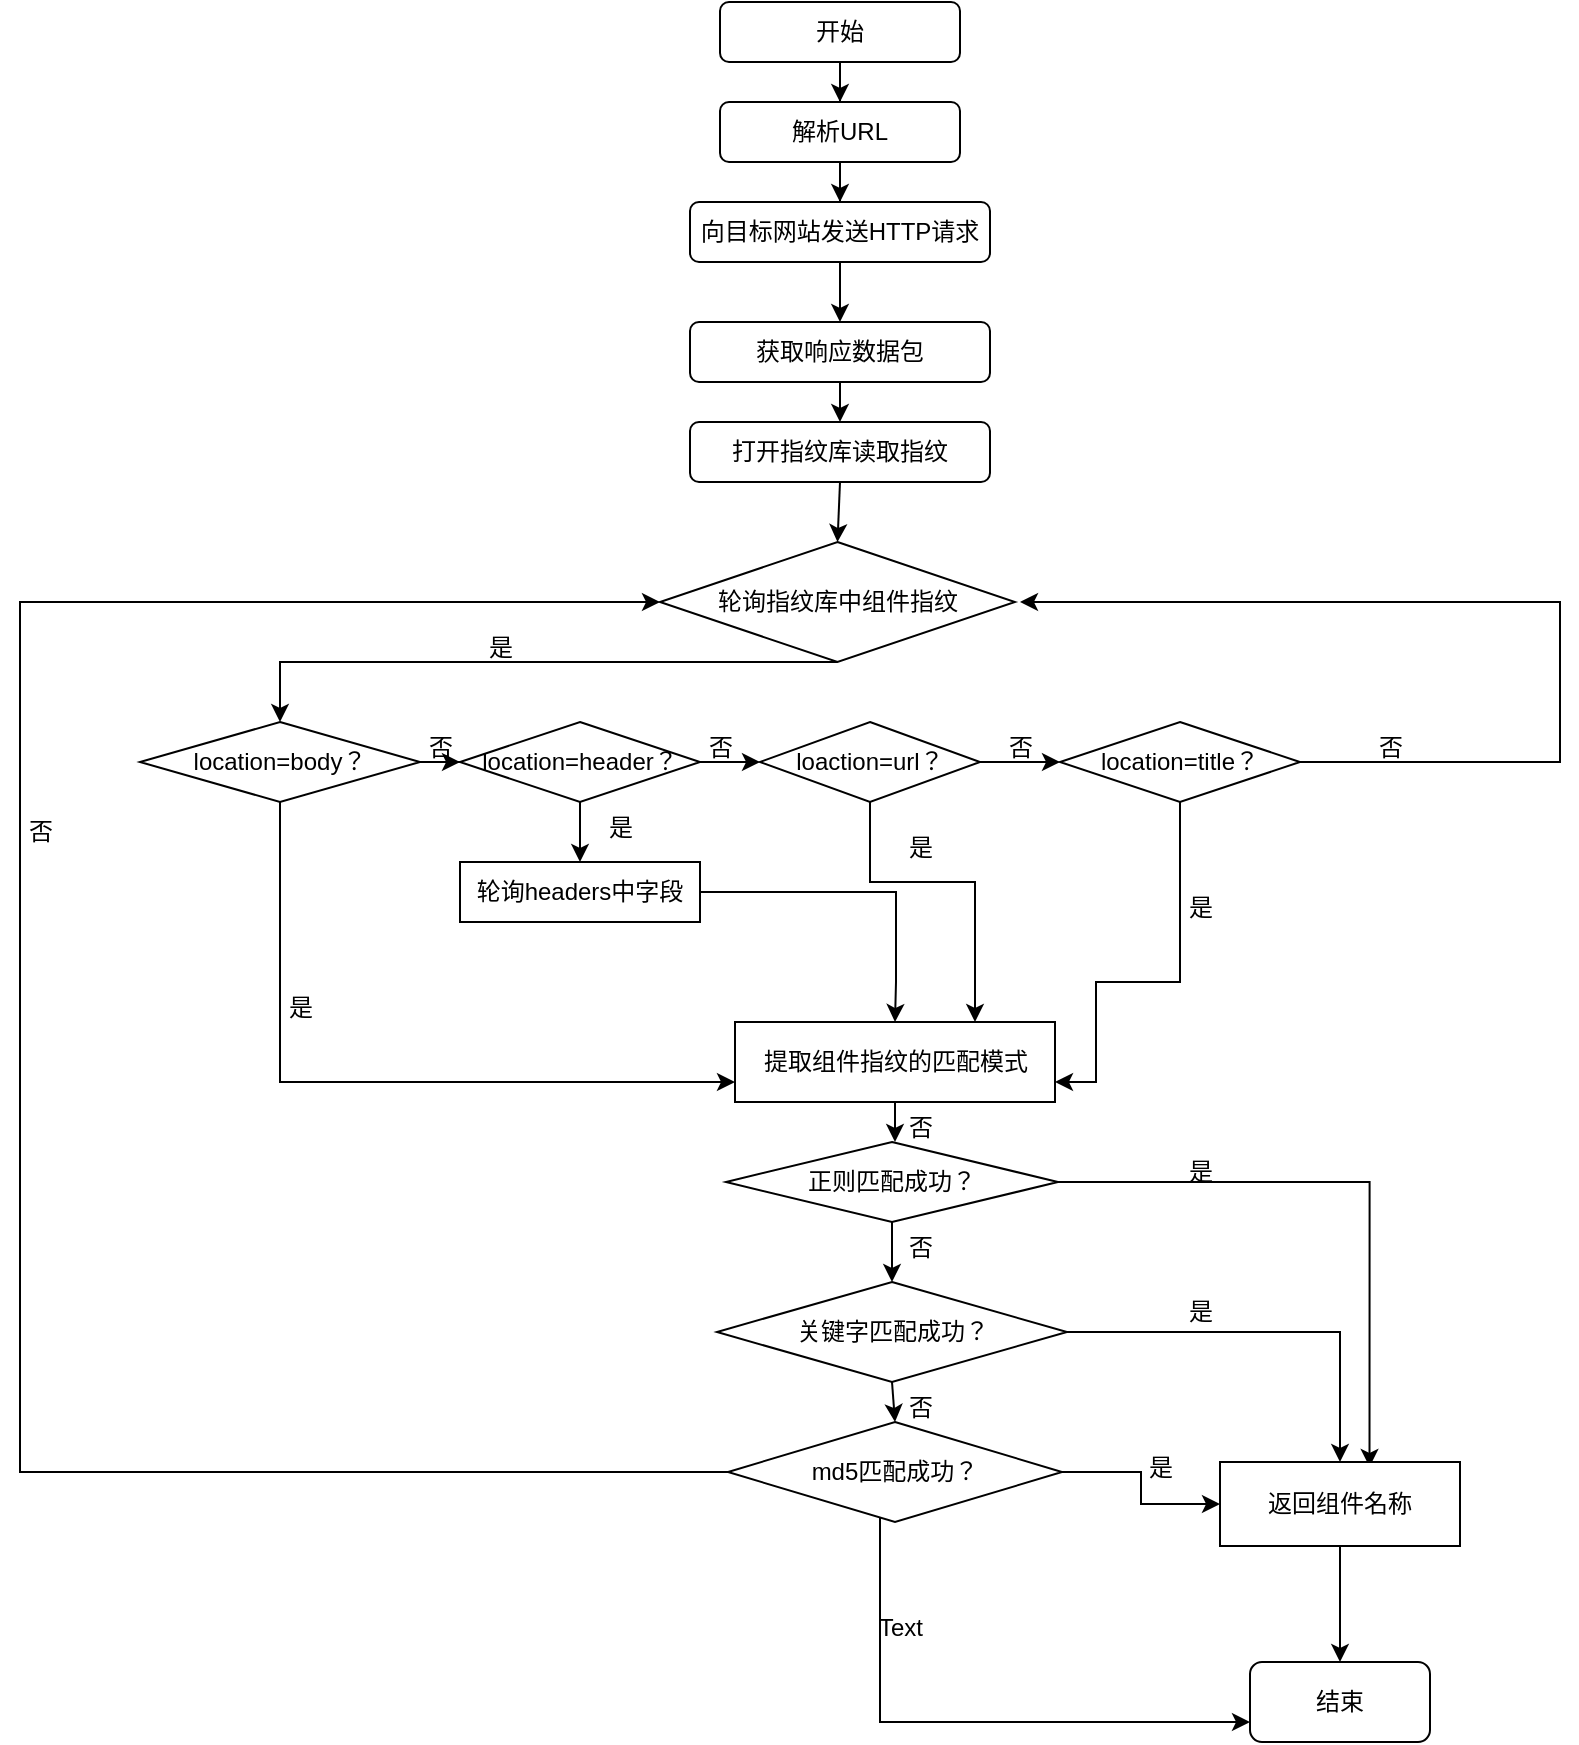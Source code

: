 <mxfile version="21.2.3" type="github">
  <diagram name="第 1 页" id="ul8XlkIB37xrSf5pHtPE">
    <mxGraphModel dx="1012" dy="652" grid="1" gridSize="10" guides="1" tooltips="1" connect="1" arrows="1" fold="1" page="1" pageScale="1" pageWidth="827" pageHeight="1169" math="0" shadow="0">
      <root>
        <mxCell id="0" />
        <mxCell id="1" parent="0" />
        <mxCell id="cRkElGh2p4GdAxfpWa7J-23" style="edgeStyle=orthogonalEdgeStyle;rounded=0;orthogonalLoop=1;jettySize=auto;html=1;entryX=0.5;entryY=0;entryDx=0;entryDy=0;" edge="1" parent="1" source="cRkElGh2p4GdAxfpWa7J-1" target="cRkElGh2p4GdAxfpWa7J-2">
          <mxGeometry relative="1" as="geometry" />
        </mxCell>
        <mxCell id="cRkElGh2p4GdAxfpWa7J-1" value="开始" style="rounded=1;whiteSpace=wrap;html=1;" vertex="1" parent="1">
          <mxGeometry x="370" y="250" width="120" height="30" as="geometry" />
        </mxCell>
        <mxCell id="cRkElGh2p4GdAxfpWa7J-24" style="edgeStyle=orthogonalEdgeStyle;rounded=0;orthogonalLoop=1;jettySize=auto;html=1;" edge="1" parent="1" source="cRkElGh2p4GdAxfpWa7J-2" target="cRkElGh2p4GdAxfpWa7J-3">
          <mxGeometry relative="1" as="geometry" />
        </mxCell>
        <mxCell id="cRkElGh2p4GdAxfpWa7J-2" value="解析URL" style="rounded=1;whiteSpace=wrap;html=1;" vertex="1" parent="1">
          <mxGeometry x="370" y="300" width="120" height="30" as="geometry" />
        </mxCell>
        <mxCell id="cRkElGh2p4GdAxfpWa7J-3" value="向目标网站发送HTTP请求" style="rounded=1;whiteSpace=wrap;html=1;" vertex="1" parent="1">
          <mxGeometry x="355" y="350" width="150" height="30" as="geometry" />
        </mxCell>
        <mxCell id="cRkElGh2p4GdAxfpWa7J-4" value="获取响应数据包" style="rounded=1;whiteSpace=wrap;html=1;" vertex="1" parent="1">
          <mxGeometry x="355" y="410" width="150" height="30" as="geometry" />
        </mxCell>
        <mxCell id="cRkElGh2p4GdAxfpWa7J-5" value="打开指纹库读取指纹" style="rounded=1;whiteSpace=wrap;html=1;" vertex="1" parent="1">
          <mxGeometry x="355" y="460" width="150" height="30" as="geometry" />
        </mxCell>
        <mxCell id="cRkElGh2p4GdAxfpWa7J-38" style="edgeStyle=orthogonalEdgeStyle;rounded=0;orthogonalLoop=1;jettySize=auto;html=1;entryX=0.5;entryY=0;entryDx=0;entryDy=0;" edge="1" parent="1" source="cRkElGh2p4GdAxfpWa7J-6" target="cRkElGh2p4GdAxfpWa7J-7">
          <mxGeometry relative="1" as="geometry">
            <Array as="points">
              <mxPoint x="150" y="580" />
            </Array>
          </mxGeometry>
        </mxCell>
        <mxCell id="cRkElGh2p4GdAxfpWa7J-6" value="轮询指纹库中组件指纹" style="rhombus;whiteSpace=wrap;html=1;" vertex="1" parent="1">
          <mxGeometry x="340" y="520" width="177.5" height="60" as="geometry" />
        </mxCell>
        <mxCell id="cRkElGh2p4GdAxfpWa7J-40" style="edgeStyle=orthogonalEdgeStyle;rounded=0;orthogonalLoop=1;jettySize=auto;html=1;entryX=0;entryY=0.5;entryDx=0;entryDy=0;" edge="1" parent="1" source="cRkElGh2p4GdAxfpWa7J-7" target="cRkElGh2p4GdAxfpWa7J-12">
          <mxGeometry relative="1" as="geometry" />
        </mxCell>
        <mxCell id="cRkElGh2p4GdAxfpWa7J-105" style="edgeStyle=orthogonalEdgeStyle;rounded=0;orthogonalLoop=1;jettySize=auto;html=1;entryX=0;entryY=0.75;entryDx=0;entryDy=0;" edge="1" parent="1" source="cRkElGh2p4GdAxfpWa7J-7" target="cRkElGh2p4GdAxfpWa7J-66">
          <mxGeometry relative="1" as="geometry">
            <Array as="points">
              <mxPoint x="150" y="790" />
            </Array>
          </mxGeometry>
        </mxCell>
        <mxCell id="cRkElGh2p4GdAxfpWa7J-7" value="location=body？" style="rhombus;whiteSpace=wrap;html=1;" vertex="1" parent="1">
          <mxGeometry x="80" y="610" width="140" height="40" as="geometry" />
        </mxCell>
        <mxCell id="cRkElGh2p4GdAxfpWa7J-41" style="edgeStyle=orthogonalEdgeStyle;rounded=0;orthogonalLoop=1;jettySize=auto;html=1;entryX=0;entryY=0.5;entryDx=0;entryDy=0;" edge="1" parent="1" source="cRkElGh2p4GdAxfpWa7J-12" target="cRkElGh2p4GdAxfpWa7J-13">
          <mxGeometry relative="1" as="geometry" />
        </mxCell>
        <mxCell id="cRkElGh2p4GdAxfpWa7J-103" style="edgeStyle=orthogonalEdgeStyle;rounded=0;orthogonalLoop=1;jettySize=auto;html=1;entryX=0.5;entryY=0;entryDx=0;entryDy=0;" edge="1" parent="1" source="cRkElGh2p4GdAxfpWa7J-12" target="cRkElGh2p4GdAxfpWa7J-16">
          <mxGeometry relative="1" as="geometry" />
        </mxCell>
        <mxCell id="cRkElGh2p4GdAxfpWa7J-12" value="location=header？" style="rhombus;whiteSpace=wrap;html=1;" vertex="1" parent="1">
          <mxGeometry x="240" y="610" width="120" height="40" as="geometry" />
        </mxCell>
        <mxCell id="cRkElGh2p4GdAxfpWa7J-42" style="edgeStyle=orthogonalEdgeStyle;rounded=0;orthogonalLoop=1;jettySize=auto;html=1;entryX=0;entryY=0.5;entryDx=0;entryDy=0;" edge="1" parent="1" source="cRkElGh2p4GdAxfpWa7J-13" target="cRkElGh2p4GdAxfpWa7J-14">
          <mxGeometry relative="1" as="geometry" />
        </mxCell>
        <mxCell id="cRkElGh2p4GdAxfpWa7J-108" style="edgeStyle=orthogonalEdgeStyle;rounded=0;orthogonalLoop=1;jettySize=auto;html=1;entryX=0.75;entryY=0;entryDx=0;entryDy=0;" edge="1" parent="1" source="cRkElGh2p4GdAxfpWa7J-13" target="cRkElGh2p4GdAxfpWa7J-66">
          <mxGeometry relative="1" as="geometry">
            <Array as="points">
              <mxPoint x="445" y="690" />
              <mxPoint x="498" y="690" />
            </Array>
          </mxGeometry>
        </mxCell>
        <mxCell id="cRkElGh2p4GdAxfpWa7J-13" value="loaction=url？" style="rhombus;whiteSpace=wrap;html=1;" vertex="1" parent="1">
          <mxGeometry x="390" y="610" width="110" height="40" as="geometry" />
        </mxCell>
        <mxCell id="cRkElGh2p4GdAxfpWa7J-43" style="edgeStyle=orthogonalEdgeStyle;rounded=0;orthogonalLoop=1;jettySize=auto;html=1;" edge="1" parent="1" source="cRkElGh2p4GdAxfpWa7J-14">
          <mxGeometry relative="1" as="geometry">
            <mxPoint x="520" y="550" as="targetPoint" />
            <Array as="points">
              <mxPoint x="790" y="630" />
              <mxPoint x="790" y="550" />
            </Array>
          </mxGeometry>
        </mxCell>
        <mxCell id="cRkElGh2p4GdAxfpWa7J-107" style="edgeStyle=orthogonalEdgeStyle;rounded=0;orthogonalLoop=1;jettySize=auto;html=1;entryX=1;entryY=0.75;entryDx=0;entryDy=0;" edge="1" parent="1" source="cRkElGh2p4GdAxfpWa7J-14" target="cRkElGh2p4GdAxfpWa7J-66">
          <mxGeometry relative="1" as="geometry">
            <Array as="points">
              <mxPoint x="600" y="740" />
              <mxPoint x="558" y="740" />
              <mxPoint x="558" y="790" />
            </Array>
          </mxGeometry>
        </mxCell>
        <mxCell id="cRkElGh2p4GdAxfpWa7J-14" value="location=title？" style="rhombus;whiteSpace=wrap;html=1;" vertex="1" parent="1">
          <mxGeometry x="540" y="610" width="120" height="40" as="geometry" />
        </mxCell>
        <mxCell id="cRkElGh2p4GdAxfpWa7J-72" style="edgeStyle=orthogonalEdgeStyle;rounded=0;orthogonalLoop=1;jettySize=auto;html=1;" edge="1" parent="1" source="cRkElGh2p4GdAxfpWa7J-16">
          <mxGeometry relative="1" as="geometry">
            <mxPoint x="457.5" y="760" as="targetPoint" />
            <Array as="points">
              <mxPoint x="458" y="740" />
              <mxPoint x="458" y="740" />
            </Array>
          </mxGeometry>
        </mxCell>
        <mxCell id="cRkElGh2p4GdAxfpWa7J-16" value="轮询headers中字段" style="rounded=0;whiteSpace=wrap;html=1;" vertex="1" parent="1">
          <mxGeometry x="240" y="680" width="120" height="30" as="geometry" />
        </mxCell>
        <mxCell id="cRkElGh2p4GdAxfpWa7J-26" value="" style="endArrow=classic;html=1;rounded=0;entryX=0.5;entryY=0;entryDx=0;entryDy=0;" edge="1" parent="1" source="cRkElGh2p4GdAxfpWa7J-3" target="cRkElGh2p4GdAxfpWa7J-4">
          <mxGeometry width="50" height="50" relative="1" as="geometry">
            <mxPoint x="410" y="520" as="sourcePoint" />
            <mxPoint x="460" y="470" as="targetPoint" />
          </mxGeometry>
        </mxCell>
        <mxCell id="cRkElGh2p4GdAxfpWa7J-27" value="" style="endArrow=classic;html=1;rounded=0;exitX=0.5;exitY=1;exitDx=0;exitDy=0;entryX=0.5;entryY=0;entryDx=0;entryDy=0;" edge="1" parent="1" source="cRkElGh2p4GdAxfpWa7J-4" target="cRkElGh2p4GdAxfpWa7J-5">
          <mxGeometry width="50" height="50" relative="1" as="geometry">
            <mxPoint x="410" y="520" as="sourcePoint" />
            <mxPoint x="460" y="470" as="targetPoint" />
          </mxGeometry>
        </mxCell>
        <mxCell id="cRkElGh2p4GdAxfpWa7J-28" value="" style="endArrow=classic;html=1;rounded=0;exitX=0.5;exitY=1;exitDx=0;exitDy=0;entryX=0.5;entryY=0;entryDx=0;entryDy=0;" edge="1" parent="1" source="cRkElGh2p4GdAxfpWa7J-5" target="cRkElGh2p4GdAxfpWa7J-6">
          <mxGeometry width="50" height="50" relative="1" as="geometry">
            <mxPoint x="410" y="620" as="sourcePoint" />
            <mxPoint x="460" y="570" as="targetPoint" />
          </mxGeometry>
        </mxCell>
        <mxCell id="cRkElGh2p4GdAxfpWa7J-58" value="是" style="text;html=1;align=center;verticalAlign=middle;resizable=0;points=[];autosize=1;strokeColor=none;fillColor=none;" vertex="1" parent="1">
          <mxGeometry x="240" y="558" width="40" height="30" as="geometry" />
        </mxCell>
        <mxCell id="cRkElGh2p4GdAxfpWa7J-59" value="否" style="text;html=1;align=center;verticalAlign=middle;resizable=0;points=[];autosize=1;strokeColor=none;fillColor=none;" vertex="1" parent="1">
          <mxGeometry x="210" y="608" width="40" height="30" as="geometry" />
        </mxCell>
        <mxCell id="cRkElGh2p4GdAxfpWa7J-60" value="否" style="text;html=1;align=center;verticalAlign=middle;resizable=0;points=[];autosize=1;strokeColor=none;fillColor=none;" vertex="1" parent="1">
          <mxGeometry x="350" y="608" width="40" height="30" as="geometry" />
        </mxCell>
        <mxCell id="cRkElGh2p4GdAxfpWa7J-61" value="否" style="text;html=1;align=center;verticalAlign=middle;resizable=0;points=[];autosize=1;strokeColor=none;fillColor=none;" vertex="1" parent="1">
          <mxGeometry x="500" y="608" width="40" height="30" as="geometry" />
        </mxCell>
        <mxCell id="cRkElGh2p4GdAxfpWa7J-62" value="否" style="text;html=1;align=center;verticalAlign=middle;resizable=0;points=[];autosize=1;strokeColor=none;fillColor=none;" vertex="1" parent="1">
          <mxGeometry x="685" y="608" width="40" height="30" as="geometry" />
        </mxCell>
        <mxCell id="cRkElGh2p4GdAxfpWa7J-79" style="edgeStyle=orthogonalEdgeStyle;rounded=0;orthogonalLoop=1;jettySize=auto;html=1;" edge="1" parent="1" source="cRkElGh2p4GdAxfpWa7J-66">
          <mxGeometry relative="1" as="geometry">
            <mxPoint x="457.5" y="820" as="targetPoint" />
          </mxGeometry>
        </mxCell>
        <mxCell id="cRkElGh2p4GdAxfpWa7J-66" value="提取组件指纹的匹配模式" style="rounded=0;whiteSpace=wrap;html=1;" vertex="1" parent="1">
          <mxGeometry x="377.5" y="760" width="160" height="40" as="geometry" />
        </mxCell>
        <mxCell id="cRkElGh2p4GdAxfpWa7J-75" value="否" style="text;html=1;align=center;verticalAlign=middle;resizable=0;points=[];autosize=1;strokeColor=none;fillColor=none;" vertex="1" parent="1">
          <mxGeometry x="10" y="650" width="40" height="30" as="geometry" />
        </mxCell>
        <mxCell id="cRkElGh2p4GdAxfpWa7J-80" style="edgeStyle=orthogonalEdgeStyle;rounded=0;orthogonalLoop=1;jettySize=auto;html=1;entryX=0.5;entryY=0;entryDx=0;entryDy=0;" edge="1" parent="1" source="cRkElGh2p4GdAxfpWa7J-76" target="cRkElGh2p4GdAxfpWa7J-77">
          <mxGeometry relative="1" as="geometry" />
        </mxCell>
        <mxCell id="cRkElGh2p4GdAxfpWa7J-90" style="edgeStyle=orthogonalEdgeStyle;rounded=0;orthogonalLoop=1;jettySize=auto;html=1;entryX=0.623;entryY=0.058;entryDx=0;entryDy=0;entryPerimeter=0;" edge="1" parent="1" source="cRkElGh2p4GdAxfpWa7J-76" target="cRkElGh2p4GdAxfpWa7J-89">
          <mxGeometry relative="1" as="geometry" />
        </mxCell>
        <mxCell id="cRkElGh2p4GdAxfpWa7J-76" value="正则匹配成功？" style="rhombus;whiteSpace=wrap;html=1;" vertex="1" parent="1">
          <mxGeometry x="373" y="820" width="166" height="40" as="geometry" />
        </mxCell>
        <mxCell id="cRkElGh2p4GdAxfpWa7J-91" style="edgeStyle=orthogonalEdgeStyle;rounded=0;orthogonalLoop=1;jettySize=auto;html=1;" edge="1" parent="1" source="cRkElGh2p4GdAxfpWa7J-77" target="cRkElGh2p4GdAxfpWa7J-89">
          <mxGeometry relative="1" as="geometry" />
        </mxCell>
        <mxCell id="cRkElGh2p4GdAxfpWa7J-77" value="关键字匹配成功？" style="rhombus;whiteSpace=wrap;html=1;" vertex="1" parent="1">
          <mxGeometry x="368.5" y="890" width="175" height="50" as="geometry" />
        </mxCell>
        <mxCell id="cRkElGh2p4GdAxfpWa7J-92" style="edgeStyle=orthogonalEdgeStyle;rounded=0;orthogonalLoop=1;jettySize=auto;html=1;entryX=0;entryY=0.5;entryDx=0;entryDy=0;" edge="1" parent="1" source="cRkElGh2p4GdAxfpWa7J-78" target="cRkElGh2p4GdAxfpWa7J-89">
          <mxGeometry relative="1" as="geometry" />
        </mxCell>
        <mxCell id="cRkElGh2p4GdAxfpWa7J-99" style="edgeStyle=orthogonalEdgeStyle;rounded=0;orthogonalLoop=1;jettySize=auto;html=1;entryX=0;entryY=0.75;entryDx=0;entryDy=0;" edge="1" parent="1" source="cRkElGh2p4GdAxfpWa7J-78" target="cRkElGh2p4GdAxfpWa7J-96">
          <mxGeometry relative="1" as="geometry">
            <Array as="points">
              <mxPoint x="450" y="1110" />
            </Array>
          </mxGeometry>
        </mxCell>
        <mxCell id="cRkElGh2p4GdAxfpWa7J-101" style="edgeStyle=orthogonalEdgeStyle;rounded=0;orthogonalLoop=1;jettySize=auto;html=1;entryX=0;entryY=0.5;entryDx=0;entryDy=0;" edge="1" parent="1" source="cRkElGh2p4GdAxfpWa7J-78" target="cRkElGh2p4GdAxfpWa7J-6">
          <mxGeometry relative="1" as="geometry">
            <Array as="points">
              <mxPoint x="20" y="985" />
              <mxPoint x="20" y="550" />
            </Array>
          </mxGeometry>
        </mxCell>
        <mxCell id="cRkElGh2p4GdAxfpWa7J-78" value="md5匹配成功？" style="rhombus;whiteSpace=wrap;html=1;" vertex="1" parent="1">
          <mxGeometry x="374" y="960" width="167" height="50" as="geometry" />
        </mxCell>
        <mxCell id="cRkElGh2p4GdAxfpWa7J-84" value="" style="endArrow=classic;html=1;rounded=0;exitX=0.5;exitY=1;exitDx=0;exitDy=0;entryX=0.5;entryY=0;entryDx=0;entryDy=0;" edge="1" parent="1" source="cRkElGh2p4GdAxfpWa7J-77" target="cRkElGh2p4GdAxfpWa7J-78">
          <mxGeometry width="50" height="50" relative="1" as="geometry">
            <mxPoint x="560" y="920" as="sourcePoint" />
            <mxPoint x="610" y="870" as="targetPoint" />
          </mxGeometry>
        </mxCell>
        <mxCell id="cRkElGh2p4GdAxfpWa7J-85" value="否" style="text;html=1;align=center;verticalAlign=middle;resizable=0;points=[];autosize=1;strokeColor=none;fillColor=none;" vertex="1" parent="1">
          <mxGeometry x="450" y="798" width="40" height="30" as="geometry" />
        </mxCell>
        <mxCell id="cRkElGh2p4GdAxfpWa7J-86" value="否" style="text;html=1;align=center;verticalAlign=middle;resizable=0;points=[];autosize=1;strokeColor=none;fillColor=none;" vertex="1" parent="1">
          <mxGeometry x="450" y="858" width="40" height="30" as="geometry" />
        </mxCell>
        <mxCell id="cRkElGh2p4GdAxfpWa7J-87" value="否" style="text;html=1;align=center;verticalAlign=middle;resizable=0;points=[];autosize=1;strokeColor=none;fillColor=none;" vertex="1" parent="1">
          <mxGeometry x="450" y="938" width="40" height="30" as="geometry" />
        </mxCell>
        <mxCell id="cRkElGh2p4GdAxfpWa7J-97" style="edgeStyle=orthogonalEdgeStyle;rounded=0;orthogonalLoop=1;jettySize=auto;html=1;" edge="1" parent="1" source="cRkElGh2p4GdAxfpWa7J-89" target="cRkElGh2p4GdAxfpWa7J-96">
          <mxGeometry relative="1" as="geometry" />
        </mxCell>
        <mxCell id="cRkElGh2p4GdAxfpWa7J-89" value="返回组件名称" style="rounded=0;whiteSpace=wrap;html=1;" vertex="1" parent="1">
          <mxGeometry x="620" y="980" width="120" height="42" as="geometry" />
        </mxCell>
        <mxCell id="cRkElGh2p4GdAxfpWa7J-93" value="是" style="text;html=1;align=center;verticalAlign=middle;resizable=0;points=[];autosize=1;strokeColor=none;fillColor=none;" vertex="1" parent="1">
          <mxGeometry x="590" y="820" width="40" height="30" as="geometry" />
        </mxCell>
        <mxCell id="cRkElGh2p4GdAxfpWa7J-94" value="是" style="text;html=1;align=center;verticalAlign=middle;resizable=0;points=[];autosize=1;strokeColor=none;fillColor=none;" vertex="1" parent="1">
          <mxGeometry x="590" y="890" width="40" height="30" as="geometry" />
        </mxCell>
        <mxCell id="cRkElGh2p4GdAxfpWa7J-95" value="是" style="text;html=1;align=center;verticalAlign=middle;resizable=0;points=[];autosize=1;strokeColor=none;fillColor=none;" vertex="1" parent="1">
          <mxGeometry x="570" y="968" width="40" height="30" as="geometry" />
        </mxCell>
        <mxCell id="cRkElGh2p4GdAxfpWa7J-96" value="结束" style="rounded=1;whiteSpace=wrap;html=1;" vertex="1" parent="1">
          <mxGeometry x="635" y="1080" width="90" height="40" as="geometry" />
        </mxCell>
        <mxCell id="cRkElGh2p4GdAxfpWa7J-100" value="Text" style="text;html=1;align=center;verticalAlign=middle;resizable=0;points=[];autosize=1;strokeColor=none;fillColor=none;" vertex="1" parent="1">
          <mxGeometry x="435" y="1048" width="50" height="30" as="geometry" />
        </mxCell>
        <mxCell id="cRkElGh2p4GdAxfpWa7J-104" value="是" style="text;html=1;align=center;verticalAlign=middle;resizable=0;points=[];autosize=1;strokeColor=none;fillColor=none;" vertex="1" parent="1">
          <mxGeometry x="300" y="648" width="40" height="30" as="geometry" />
        </mxCell>
        <mxCell id="cRkElGh2p4GdAxfpWa7J-109" value="是" style="text;html=1;align=center;verticalAlign=middle;resizable=0;points=[];autosize=1;strokeColor=none;fillColor=none;" vertex="1" parent="1">
          <mxGeometry x="140" y="738" width="40" height="30" as="geometry" />
        </mxCell>
        <mxCell id="cRkElGh2p4GdAxfpWa7J-110" value="是" style="text;html=1;align=center;verticalAlign=middle;resizable=0;points=[];autosize=1;strokeColor=none;fillColor=none;" vertex="1" parent="1">
          <mxGeometry x="450" y="658" width="40" height="30" as="geometry" />
        </mxCell>
        <mxCell id="cRkElGh2p4GdAxfpWa7J-111" value="是" style="text;html=1;align=center;verticalAlign=middle;resizable=0;points=[];autosize=1;strokeColor=none;fillColor=none;" vertex="1" parent="1">
          <mxGeometry x="590" y="688" width="40" height="30" as="geometry" />
        </mxCell>
      </root>
    </mxGraphModel>
  </diagram>
</mxfile>
